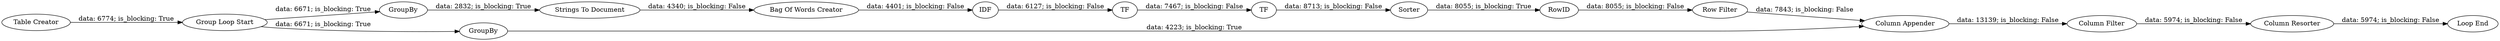 digraph {
	"-8122331919734834915_3" [label=TF]
	"1701879798065622759_2" [label="Table Creator"]
	"-8122331919734834915_1" [label=IDF]
	"1701879798065622759_15" [label="Row Filter"]
	"1701879798065622759_16" [label=RowID]
	"1701879798065622759_20" [label="Column Resorter"]
	"1701879798065622759_21" [label="Loop End"]
	"1701879798065622759_7" [label=Sorter]
	"-8122331919734834915_2" [label=TF]
	"1701879798065622759_3" [label="Strings To Document"]
	"1701879798065622759_19" [label="Column Filter"]
	"1701879798065622759_18" [label="Column Appender"]
	"1701879798065622759_14" [label=GroupBy]
	"-8122331919734834915_4" [label="Bag Of Words Creator"]
	"1701879798065622759_17" [label=GroupBy]
	"1701879798065622759_6" [label="Group Loop Start"]
	"1701879798065622759_18" -> "1701879798065622759_19" [label="data: 13139; is_blocking: False"]
	"-8122331919734834915_3" -> "1701879798065622759_7" [label="data: 8713; is_blocking: False"]
	"1701879798065622759_2" -> "1701879798065622759_6" [label="data: 6774; is_blocking: True"]
	"1701879798065622759_3" -> "-8122331919734834915_4" [label="data: 4340; is_blocking: False"]
	"1701879798065622759_14" -> "1701879798065622759_3" [label="data: 2832; is_blocking: True"]
	"-8122331919734834915_4" -> "-8122331919734834915_1" [label="data: 4401; is_blocking: False"]
	"1701879798065622759_7" -> "1701879798065622759_16" [label="data: 8055; is_blocking: True"]
	"1701879798065622759_17" -> "1701879798065622759_18" [label="data: 4223; is_blocking: True"]
	"1701879798065622759_19" -> "1701879798065622759_20" [label="data: 5974; is_blocking: False"]
	"-8122331919734834915_1" -> "-8122331919734834915_2" [label="data: 6127; is_blocking: False"]
	"1701879798065622759_6" -> "1701879798065622759_14" [label="data: 6671; is_blocking: True"]
	"1701879798065622759_15" -> "1701879798065622759_18" [label="data: 7843; is_blocking: False"]
	"1701879798065622759_20" -> "1701879798065622759_21" [label="data: 5974; is_blocking: False"]
	"1701879798065622759_16" -> "1701879798065622759_15" [label="data: 8055; is_blocking: False"]
	"-8122331919734834915_2" -> "-8122331919734834915_3" [label="data: 7467; is_blocking: False"]
	"1701879798065622759_6" -> "1701879798065622759_17" [label="data: 6671; is_blocking: True"]
	rankdir=LR
}
